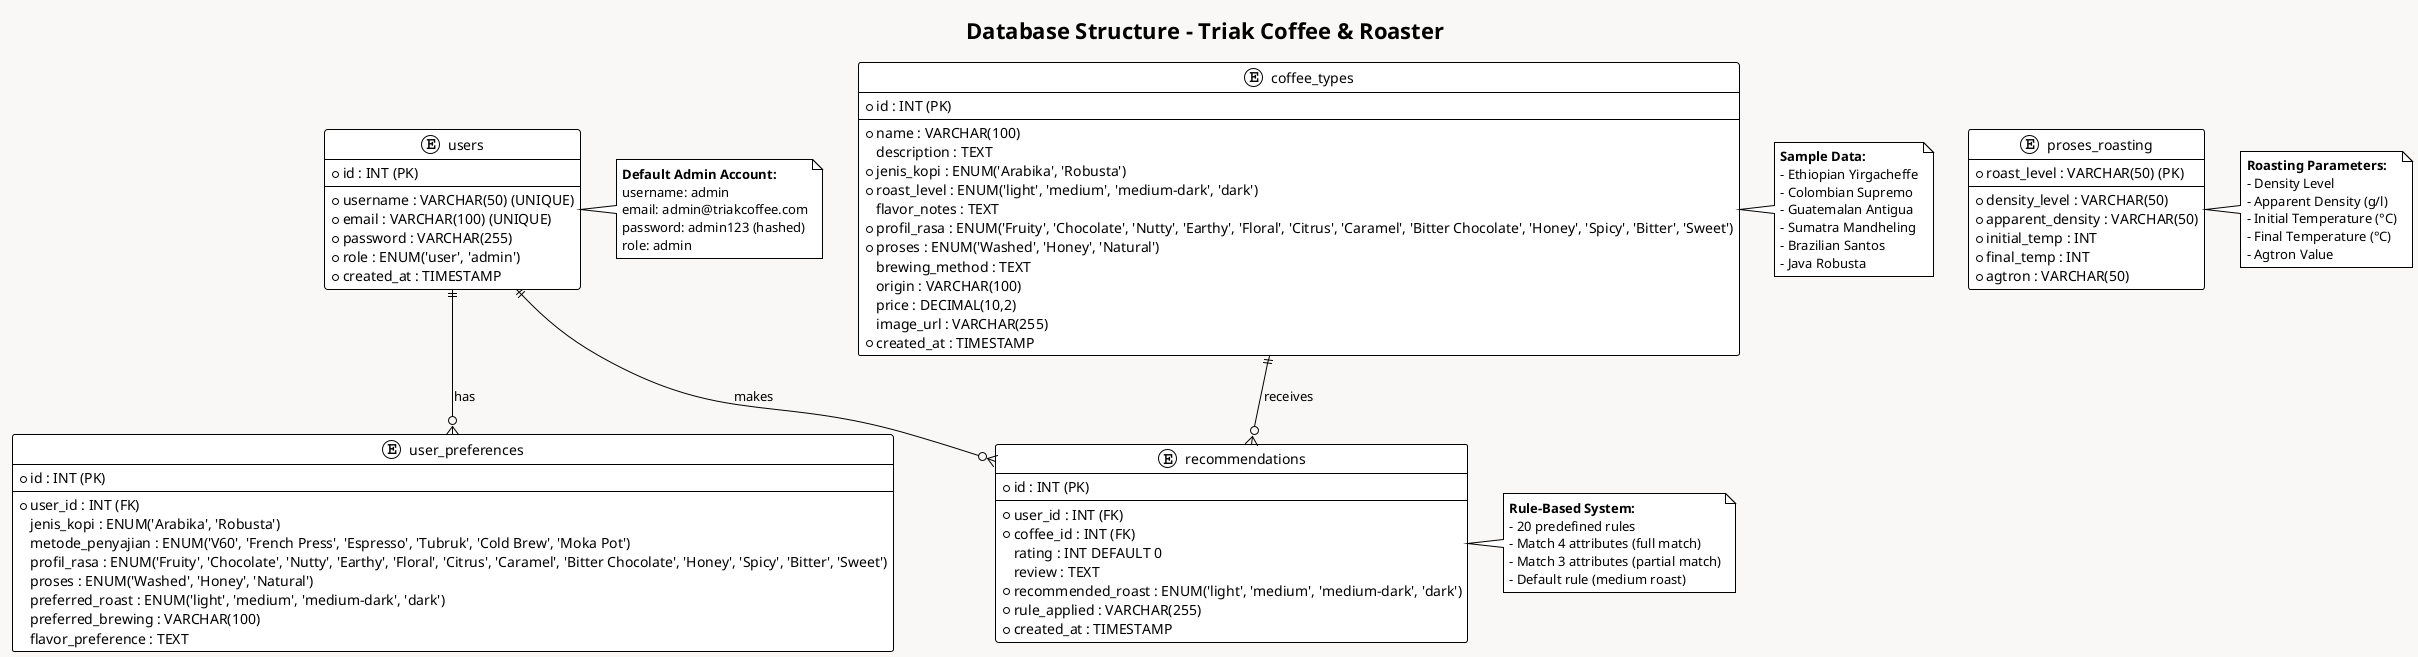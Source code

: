 @startuml Database Structure Diagram

!theme plain
skinparam backgroundColor #faf8f6
skinparam entity {
    BackgroundColor #fff
    BorderColor #a86b3c
    FontColor #23190f
}
skinparam entityAttribute {
    BackgroundColor #f7f7f7
    BorderColor #7b4a1e
    FontColor #23190f
}

title **Database Structure - Triak Coffee & Roaster**

entity "users" {
    * id : INT (PK)
    --
    * username : VARCHAR(50) (UNIQUE)
    * email : VARCHAR(100) (UNIQUE)
    * password : VARCHAR(255)
    * role : ENUM('user', 'admin')
    * created_at : TIMESTAMP
}

entity "coffee_types" {
    * id : INT (PK)
    --
    * name : VARCHAR(100)
    description : TEXT
    * jenis_kopi : ENUM('Arabika', 'Robusta')
    * roast_level : ENUM('light', 'medium', 'medium-dark', 'dark')
    flavor_notes : TEXT
    * profil_rasa : ENUM('Fruity', 'Chocolate', 'Nutty', 'Earthy', 'Floral', 'Citrus', 'Caramel', 'Bitter Chocolate', 'Honey', 'Spicy', 'Bitter', 'Sweet')
    * proses : ENUM('Washed', 'Honey', 'Natural')
    brewing_method : TEXT
    origin : VARCHAR(100)
    price : DECIMAL(10,2)
    image_url : VARCHAR(255)
    * created_at : TIMESTAMP
}

entity "user_preferences" {
    * id : INT (PK)
    --
    * user_id : INT (FK)
    jenis_kopi : ENUM('Arabika', 'Robusta')
    metode_penyajian : ENUM('V60', 'French Press', 'Espresso', 'Tubruk', 'Cold Brew', 'Moka Pot')
    profil_rasa : ENUM('Fruity', 'Chocolate', 'Nutty', 'Earthy', 'Floral', 'Citrus', 'Caramel', 'Bitter Chocolate', 'Honey', 'Spicy', 'Bitter', 'Sweet')
    proses : ENUM('Washed', 'Honey', 'Natural')
    preferred_roast : ENUM('light', 'medium', 'medium-dark', 'dark')
    preferred_brewing : VARCHAR(100)
    flavor_preference : TEXT
}

entity "recommendations" {
    * id : INT (PK)
    --
    * user_id : INT (FK)
    * coffee_id : INT (FK)
    rating : INT DEFAULT 0
    review : TEXT
    * recommended_roast : ENUM('light', 'medium', 'medium-dark', 'dark')
    * rule_applied : VARCHAR(255)
    * created_at : TIMESTAMP
}

entity "proses_roasting" {
    * roast_level : VARCHAR(50) (PK)
    --
    * density_level : VARCHAR(50)
    * apparent_density : VARCHAR(50)
    * initial_temp : INT
    * final_temp : INT
    * agtron : VARCHAR(50)
}

' Relationships
users ||--o{ user_preferences : "has"
users ||--o{ recommendations : "makes"
coffee_types ||--o{ recommendations : "receives"

note right of users
    **Default Admin Account:**
    username: admin
    email: admin@triakcoffee.com
    password: admin123 (hashed)
    role: admin
end note

note right of coffee_types
    **Sample Data:**
    - Ethiopian Yirgacheffe
    - Colombian Supremo
    - Guatemalan Antigua
    - Sumatra Mandheling
    - Brazilian Santos
    - Java Robusta
end note

note right of recommendations
    **Rule-Based System:**
    - 20 predefined rules
    - Match 4 attributes (full match)
    - Match 3 attributes (partial match)
    - Default rule (medium roast)
end note

note right of proses_roasting
    **Roasting Parameters:**
    - Density Level
    - Apparent Density (g/l)
    - Initial Temperature (°C)
    - Final Temperature (°C)
    - Agtron Value
end note

@enduml 